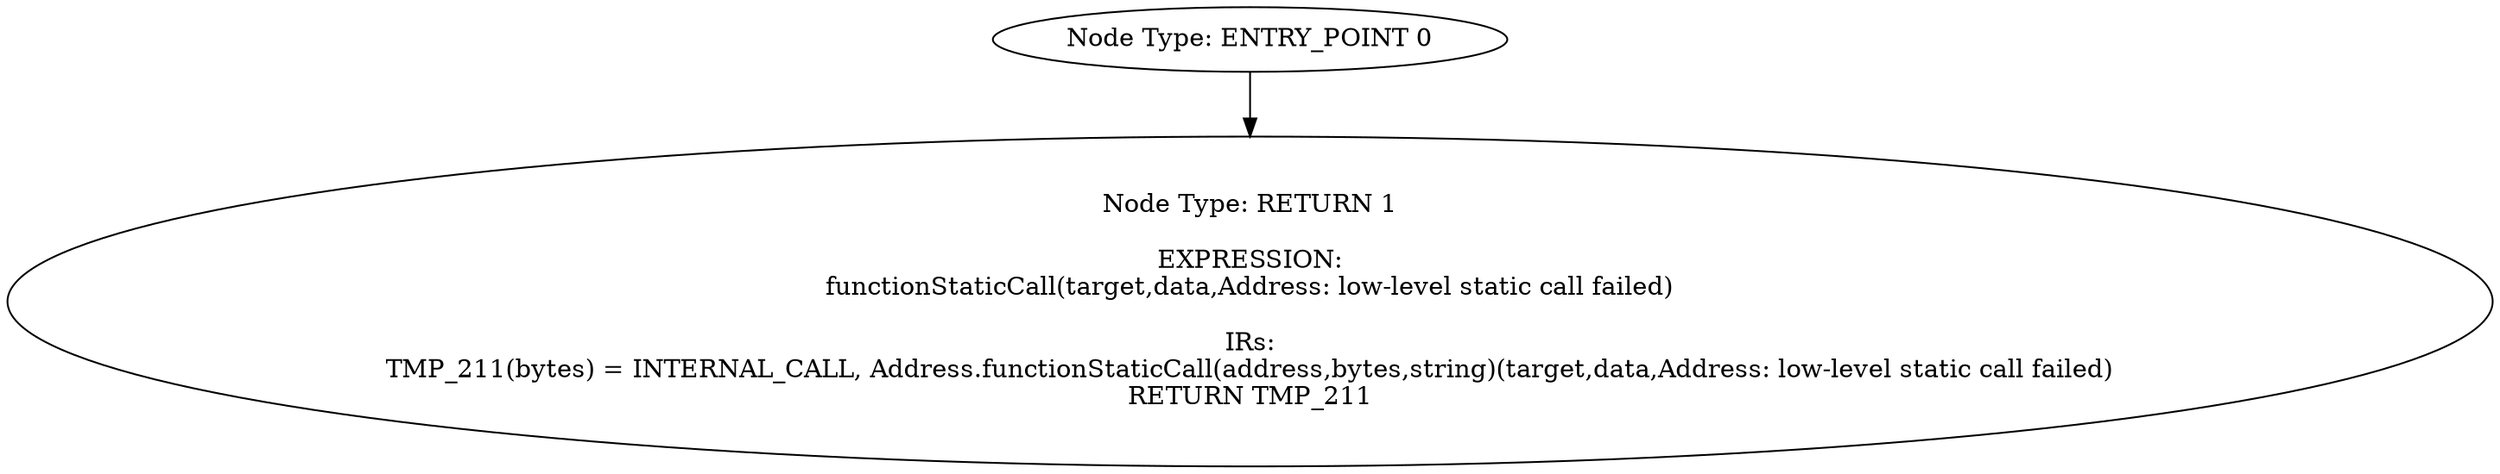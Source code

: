 digraph{
0[label="Node Type: ENTRY_POINT 0
"];
0->1;
1[label="Node Type: RETURN 1

EXPRESSION:
functionStaticCall(target,data,Address: low-level static call failed)

IRs:
TMP_211(bytes) = INTERNAL_CALL, Address.functionStaticCall(address,bytes,string)(target,data,Address: low-level static call failed)
RETURN TMP_211"];
}
